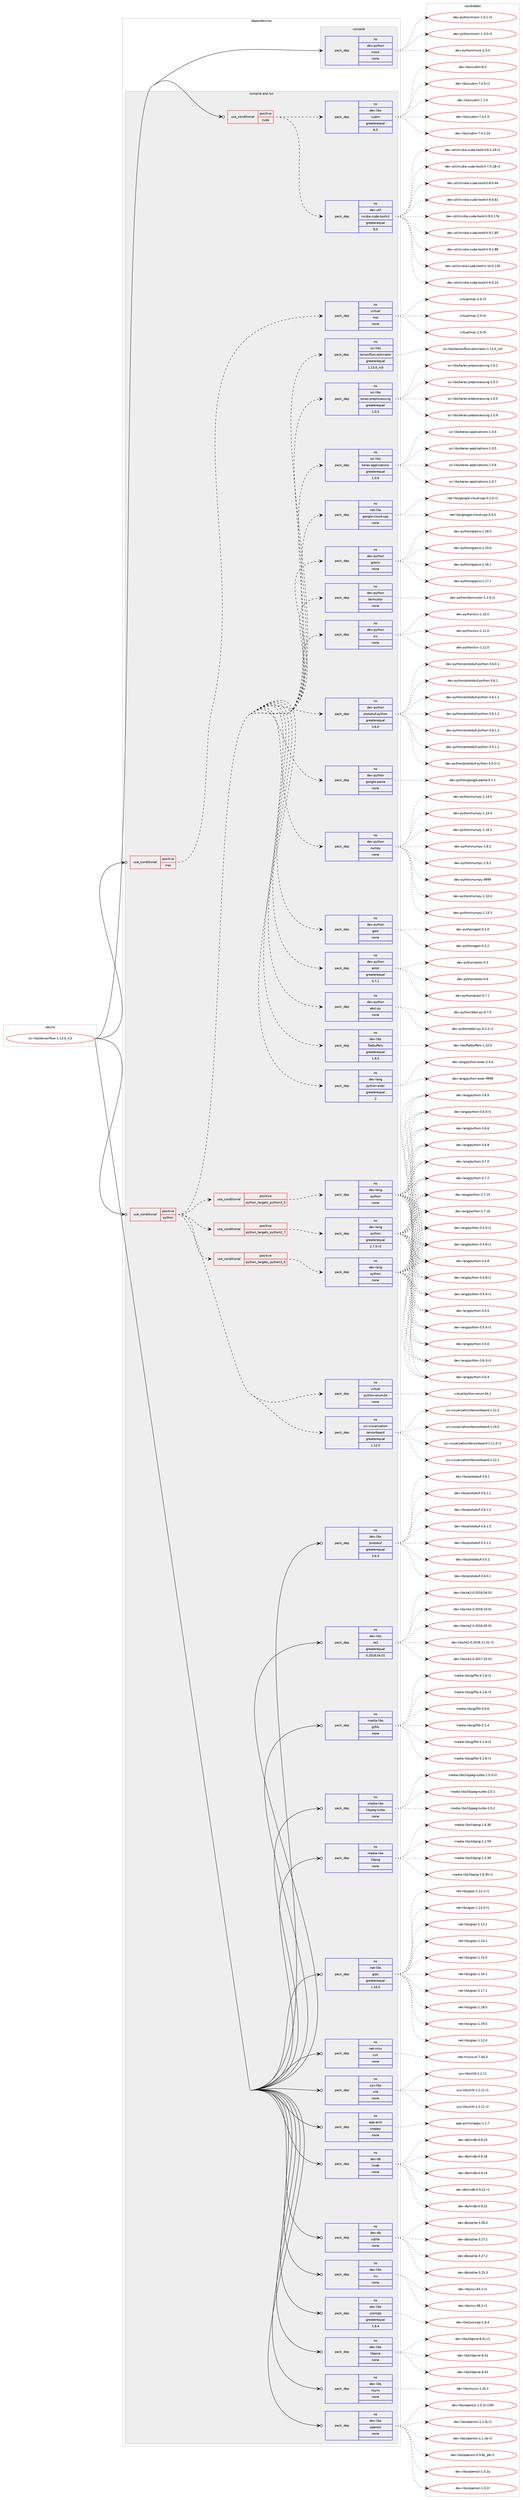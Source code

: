 digraph prolog {

# *************
# Graph options
# *************

newrank=true;
concentrate=true;
compound=true;
graph [rankdir=LR,fontname=Helvetica,fontsize=10,ranksep=1.5];#, ranksep=2.5, nodesep=0.2];
edge  [arrowhead=vee];
node  [fontname=Helvetica,fontsize=10];

# **********
# The ebuild
# **********

subgraph cluster_leftcol {
color=gray;
rank=same;
label=<<i>ebuild</i>>;
id [label="sci-libs/tensorflow-1.13.0_rc2", color=red, width=4, href="../sci-libs/tensorflow-1.13.0_rc2.svg"];
}

# ****************
# The dependencies
# ****************

subgraph cluster_midcol {
color=gray;
label=<<i>dependencies</i>>;
subgraph cluster_compile {
fillcolor="#eeeeee";
style=filled;
label=<<i>compile</i>>;
subgraph pack1214810 {
dependency1696824 [label=<<TABLE BORDER="0" CELLBORDER="1" CELLSPACING="0" CELLPADDING="4" WIDTH="220"><TR><TD ROWSPAN="6" CELLPADDING="30">pack_dep</TD></TR><TR><TD WIDTH="110">no</TD></TR><TR><TD>dev-python</TD></TR><TR><TD>mock</TD></TR><TR><TD>none</TD></TR><TR><TD></TD></TR></TABLE>>, shape=none, color=blue];
}
id:e -> dependency1696824:w [weight=20,style="solid",arrowhead="vee"];
}
subgraph cluster_compileandrun {
fillcolor="#eeeeee";
style=filled;
label=<<i>compile and run</i>>;
subgraph cond454197 {
dependency1696825 [label=<<TABLE BORDER="0" CELLBORDER="1" CELLSPACING="0" CELLPADDING="4"><TR><TD ROWSPAN="3" CELLPADDING="10">use_conditional</TD></TR><TR><TD>positive</TD></TR><TR><TD>cuda</TD></TR></TABLE>>, shape=none, color=red];
subgraph pack1214811 {
dependency1696826 [label=<<TABLE BORDER="0" CELLBORDER="1" CELLSPACING="0" CELLPADDING="4" WIDTH="220"><TR><TD ROWSPAN="6" CELLPADDING="30">pack_dep</TD></TR><TR><TD WIDTH="110">no</TD></TR><TR><TD>dev-util</TD></TR><TR><TD>nvidia-cuda-toolkit</TD></TR><TR><TD>greaterequal</TD></TR><TR><TD>8.0</TD></TR></TABLE>>, shape=none, color=blue];
}
dependency1696825:e -> dependency1696826:w [weight=20,style="dashed",arrowhead="vee"];
subgraph pack1214812 {
dependency1696827 [label=<<TABLE BORDER="0" CELLBORDER="1" CELLSPACING="0" CELLPADDING="4" WIDTH="220"><TR><TD ROWSPAN="6" CELLPADDING="30">pack_dep</TD></TR><TR><TD WIDTH="110">no</TD></TR><TR><TD>dev-libs</TD></TR><TR><TD>cudnn</TD></TR><TR><TD>greaterequal</TD></TR><TR><TD>6.0</TD></TR></TABLE>>, shape=none, color=blue];
}
dependency1696825:e -> dependency1696827:w [weight=20,style="dashed",arrowhead="vee"];
}
id:e -> dependency1696825:w [weight=20,style="solid",arrowhead="odotvee"];
subgraph cond454198 {
dependency1696828 [label=<<TABLE BORDER="0" CELLBORDER="1" CELLSPACING="0" CELLPADDING="4"><TR><TD ROWSPAN="3" CELLPADDING="10">use_conditional</TD></TR><TR><TD>positive</TD></TR><TR><TD>mpi</TD></TR></TABLE>>, shape=none, color=red];
subgraph pack1214813 {
dependency1696829 [label=<<TABLE BORDER="0" CELLBORDER="1" CELLSPACING="0" CELLPADDING="4" WIDTH="220"><TR><TD ROWSPAN="6" CELLPADDING="30">pack_dep</TD></TR><TR><TD WIDTH="110">no</TD></TR><TR><TD>virtual</TD></TR><TR><TD>mpi</TD></TR><TR><TD>none</TD></TR><TR><TD></TD></TR></TABLE>>, shape=none, color=blue];
}
dependency1696828:e -> dependency1696829:w [weight=20,style="dashed",arrowhead="vee"];
}
id:e -> dependency1696828:w [weight=20,style="solid",arrowhead="odotvee"];
subgraph cond454199 {
dependency1696830 [label=<<TABLE BORDER="0" CELLBORDER="1" CELLSPACING="0" CELLPADDING="4"><TR><TD ROWSPAN="3" CELLPADDING="10">use_conditional</TD></TR><TR><TD>positive</TD></TR><TR><TD>python</TD></TR></TABLE>>, shape=none, color=red];
subgraph cond454200 {
dependency1696831 [label=<<TABLE BORDER="0" CELLBORDER="1" CELLSPACING="0" CELLPADDING="4"><TR><TD ROWSPAN="3" CELLPADDING="10">use_conditional</TD></TR><TR><TD>positive</TD></TR><TR><TD>python_targets_python2_7</TD></TR></TABLE>>, shape=none, color=red];
subgraph pack1214814 {
dependency1696832 [label=<<TABLE BORDER="0" CELLBORDER="1" CELLSPACING="0" CELLPADDING="4" WIDTH="220"><TR><TD ROWSPAN="6" CELLPADDING="30">pack_dep</TD></TR><TR><TD WIDTH="110">no</TD></TR><TR><TD>dev-lang</TD></TR><TR><TD>python</TD></TR><TR><TD>greaterequal</TD></TR><TR><TD>2.7.5-r2</TD></TR></TABLE>>, shape=none, color=blue];
}
dependency1696831:e -> dependency1696832:w [weight=20,style="dashed",arrowhead="vee"];
}
dependency1696830:e -> dependency1696831:w [weight=20,style="dashed",arrowhead="vee"];
subgraph cond454201 {
dependency1696833 [label=<<TABLE BORDER="0" CELLBORDER="1" CELLSPACING="0" CELLPADDING="4"><TR><TD ROWSPAN="3" CELLPADDING="10">use_conditional</TD></TR><TR><TD>positive</TD></TR><TR><TD>python_targets_python3_5</TD></TR></TABLE>>, shape=none, color=red];
subgraph pack1214815 {
dependency1696834 [label=<<TABLE BORDER="0" CELLBORDER="1" CELLSPACING="0" CELLPADDING="4" WIDTH="220"><TR><TD ROWSPAN="6" CELLPADDING="30">pack_dep</TD></TR><TR><TD WIDTH="110">no</TD></TR><TR><TD>dev-lang</TD></TR><TR><TD>python</TD></TR><TR><TD>none</TD></TR><TR><TD></TD></TR></TABLE>>, shape=none, color=blue];
}
dependency1696833:e -> dependency1696834:w [weight=20,style="dashed",arrowhead="vee"];
}
dependency1696830:e -> dependency1696833:w [weight=20,style="dashed",arrowhead="vee"];
subgraph cond454202 {
dependency1696835 [label=<<TABLE BORDER="0" CELLBORDER="1" CELLSPACING="0" CELLPADDING="4"><TR><TD ROWSPAN="3" CELLPADDING="10">use_conditional</TD></TR><TR><TD>positive</TD></TR><TR><TD>python_targets_python3_6</TD></TR></TABLE>>, shape=none, color=red];
subgraph pack1214816 {
dependency1696836 [label=<<TABLE BORDER="0" CELLBORDER="1" CELLSPACING="0" CELLPADDING="4" WIDTH="220"><TR><TD ROWSPAN="6" CELLPADDING="30">pack_dep</TD></TR><TR><TD WIDTH="110">no</TD></TR><TR><TD>dev-lang</TD></TR><TR><TD>python</TD></TR><TR><TD>none</TD></TR><TR><TD></TD></TR></TABLE>>, shape=none, color=blue];
}
dependency1696835:e -> dependency1696836:w [weight=20,style="dashed",arrowhead="vee"];
}
dependency1696830:e -> dependency1696835:w [weight=20,style="dashed",arrowhead="vee"];
subgraph pack1214817 {
dependency1696837 [label=<<TABLE BORDER="0" CELLBORDER="1" CELLSPACING="0" CELLPADDING="4" WIDTH="220"><TR><TD ROWSPAN="6" CELLPADDING="30">pack_dep</TD></TR><TR><TD WIDTH="110">no</TD></TR><TR><TD>dev-lang</TD></TR><TR><TD>python-exec</TD></TR><TR><TD>greaterequal</TD></TR><TR><TD>2</TD></TR></TABLE>>, shape=none, color=blue];
}
dependency1696830:e -> dependency1696837:w [weight=20,style="dashed",arrowhead="vee"];
subgraph pack1214818 {
dependency1696838 [label=<<TABLE BORDER="0" CELLBORDER="1" CELLSPACING="0" CELLPADDING="4" WIDTH="220"><TR><TD ROWSPAN="6" CELLPADDING="30">pack_dep</TD></TR><TR><TD WIDTH="110">no</TD></TR><TR><TD>dev-libs</TD></TR><TR><TD>flatbuffers</TD></TR><TR><TD>greaterequal</TD></TR><TR><TD>1.8.0</TD></TR></TABLE>>, shape=none, color=blue];
}
dependency1696830:e -> dependency1696838:w [weight=20,style="dashed",arrowhead="vee"];
subgraph pack1214819 {
dependency1696839 [label=<<TABLE BORDER="0" CELLBORDER="1" CELLSPACING="0" CELLPADDING="4" WIDTH="220"><TR><TD ROWSPAN="6" CELLPADDING="30">pack_dep</TD></TR><TR><TD WIDTH="110">no</TD></TR><TR><TD>dev-python</TD></TR><TR><TD>absl-py</TD></TR><TR><TD>none</TD></TR><TR><TD></TD></TR></TABLE>>, shape=none, color=blue];
}
dependency1696830:e -> dependency1696839:w [weight=20,style="dashed",arrowhead="vee"];
subgraph pack1214820 {
dependency1696840 [label=<<TABLE BORDER="0" CELLBORDER="1" CELLSPACING="0" CELLPADDING="4" WIDTH="220"><TR><TD ROWSPAN="6" CELLPADDING="30">pack_dep</TD></TR><TR><TD WIDTH="110">no</TD></TR><TR><TD>dev-python</TD></TR><TR><TD>astor</TD></TR><TR><TD>greaterequal</TD></TR><TR><TD>0.7.1</TD></TR></TABLE>>, shape=none, color=blue];
}
dependency1696830:e -> dependency1696840:w [weight=20,style="dashed",arrowhead="vee"];
subgraph pack1214821 {
dependency1696841 [label=<<TABLE BORDER="0" CELLBORDER="1" CELLSPACING="0" CELLPADDING="4" WIDTH="220"><TR><TD ROWSPAN="6" CELLPADDING="30">pack_dep</TD></TR><TR><TD WIDTH="110">no</TD></TR><TR><TD>dev-python</TD></TR><TR><TD>gast</TD></TR><TR><TD>none</TD></TR><TR><TD></TD></TR></TABLE>>, shape=none, color=blue];
}
dependency1696830:e -> dependency1696841:w [weight=20,style="dashed",arrowhead="vee"];
subgraph pack1214822 {
dependency1696842 [label=<<TABLE BORDER="0" CELLBORDER="1" CELLSPACING="0" CELLPADDING="4" WIDTH="220"><TR><TD ROWSPAN="6" CELLPADDING="30">pack_dep</TD></TR><TR><TD WIDTH="110">no</TD></TR><TR><TD>dev-python</TD></TR><TR><TD>numpy</TD></TR><TR><TD>none</TD></TR><TR><TD></TD></TR></TABLE>>, shape=none, color=blue];
}
dependency1696830:e -> dependency1696842:w [weight=20,style="dashed",arrowhead="vee"];
subgraph pack1214823 {
dependency1696843 [label=<<TABLE BORDER="0" CELLBORDER="1" CELLSPACING="0" CELLPADDING="4" WIDTH="220"><TR><TD ROWSPAN="6" CELLPADDING="30">pack_dep</TD></TR><TR><TD WIDTH="110">no</TD></TR><TR><TD>dev-python</TD></TR><TR><TD>google-pasta</TD></TR><TR><TD>none</TD></TR><TR><TD></TD></TR></TABLE>>, shape=none, color=blue];
}
dependency1696830:e -> dependency1696843:w [weight=20,style="dashed",arrowhead="vee"];
subgraph pack1214824 {
dependency1696844 [label=<<TABLE BORDER="0" CELLBORDER="1" CELLSPACING="0" CELLPADDING="4" WIDTH="220"><TR><TD ROWSPAN="6" CELLPADDING="30">pack_dep</TD></TR><TR><TD WIDTH="110">no</TD></TR><TR><TD>dev-python</TD></TR><TR><TD>protobuf-python</TD></TR><TR><TD>greaterequal</TD></TR><TR><TD>3.6.0</TD></TR></TABLE>>, shape=none, color=blue];
}
dependency1696830:e -> dependency1696844:w [weight=20,style="dashed",arrowhead="vee"];
subgraph pack1214825 {
dependency1696845 [label=<<TABLE BORDER="0" CELLBORDER="1" CELLSPACING="0" CELLPADDING="4" WIDTH="220"><TR><TD ROWSPAN="6" CELLPADDING="30">pack_dep</TD></TR><TR><TD WIDTH="110">no</TD></TR><TR><TD>dev-python</TD></TR><TR><TD>six</TD></TR><TR><TD>none</TD></TR><TR><TD></TD></TR></TABLE>>, shape=none, color=blue];
}
dependency1696830:e -> dependency1696845:w [weight=20,style="dashed",arrowhead="vee"];
subgraph pack1214826 {
dependency1696846 [label=<<TABLE BORDER="0" CELLBORDER="1" CELLSPACING="0" CELLPADDING="4" WIDTH="220"><TR><TD ROWSPAN="6" CELLPADDING="30">pack_dep</TD></TR><TR><TD WIDTH="110">no</TD></TR><TR><TD>dev-python</TD></TR><TR><TD>termcolor</TD></TR><TR><TD>none</TD></TR><TR><TD></TD></TR></TABLE>>, shape=none, color=blue];
}
dependency1696830:e -> dependency1696846:w [weight=20,style="dashed",arrowhead="vee"];
subgraph pack1214827 {
dependency1696847 [label=<<TABLE BORDER="0" CELLBORDER="1" CELLSPACING="0" CELLPADDING="4" WIDTH="220"><TR><TD ROWSPAN="6" CELLPADDING="30">pack_dep</TD></TR><TR><TD WIDTH="110">no</TD></TR><TR><TD>dev-python</TD></TR><TR><TD>grpcio</TD></TR><TR><TD>none</TD></TR><TR><TD></TD></TR></TABLE>>, shape=none, color=blue];
}
dependency1696830:e -> dependency1696847:w [weight=20,style="dashed",arrowhead="vee"];
subgraph pack1214828 {
dependency1696848 [label=<<TABLE BORDER="0" CELLBORDER="1" CELLSPACING="0" CELLPADDING="4" WIDTH="220"><TR><TD ROWSPAN="6" CELLPADDING="30">pack_dep</TD></TR><TR><TD WIDTH="110">no</TD></TR><TR><TD>net-libs</TD></TR><TR><TD>google-cloud-cpp</TD></TR><TR><TD>none</TD></TR><TR><TD></TD></TR></TABLE>>, shape=none, color=blue];
}
dependency1696830:e -> dependency1696848:w [weight=20,style="dashed",arrowhead="vee"];
subgraph pack1214829 {
dependency1696849 [label=<<TABLE BORDER="0" CELLBORDER="1" CELLSPACING="0" CELLPADDING="4" WIDTH="220"><TR><TD ROWSPAN="6" CELLPADDING="30">pack_dep</TD></TR><TR><TD WIDTH="110">no</TD></TR><TR><TD>sci-libs</TD></TR><TR><TD>keras-applications</TD></TR><TR><TD>greaterequal</TD></TR><TR><TD>1.0.6</TD></TR></TABLE>>, shape=none, color=blue];
}
dependency1696830:e -> dependency1696849:w [weight=20,style="dashed",arrowhead="vee"];
subgraph pack1214830 {
dependency1696850 [label=<<TABLE BORDER="0" CELLBORDER="1" CELLSPACING="0" CELLPADDING="4" WIDTH="220"><TR><TD ROWSPAN="6" CELLPADDING="30">pack_dep</TD></TR><TR><TD WIDTH="110">no</TD></TR><TR><TD>sci-libs</TD></TR><TR><TD>keras-preprocessing</TD></TR><TR><TD>greaterequal</TD></TR><TR><TD>1.0.5</TD></TR></TABLE>>, shape=none, color=blue];
}
dependency1696830:e -> dependency1696850:w [weight=20,style="dashed",arrowhead="vee"];
subgraph pack1214831 {
dependency1696851 [label=<<TABLE BORDER="0" CELLBORDER="1" CELLSPACING="0" CELLPADDING="4" WIDTH="220"><TR><TD ROWSPAN="6" CELLPADDING="30">pack_dep</TD></TR><TR><TD WIDTH="110">no</TD></TR><TR><TD>sci-libs</TD></TR><TR><TD>tensorflow-estimator</TD></TR><TR><TD>greaterequal</TD></TR><TR><TD>1.13.0_rc0</TD></TR></TABLE>>, shape=none, color=blue];
}
dependency1696830:e -> dependency1696851:w [weight=20,style="dashed",arrowhead="vee"];
subgraph pack1214832 {
dependency1696852 [label=<<TABLE BORDER="0" CELLBORDER="1" CELLSPACING="0" CELLPADDING="4" WIDTH="220"><TR><TD ROWSPAN="6" CELLPADDING="30">pack_dep</TD></TR><TR><TD WIDTH="110">no</TD></TR><TR><TD>sci-visualization</TD></TR><TR><TD>tensorboard</TD></TR><TR><TD>greaterequal</TD></TR><TR><TD>1.12.0</TD></TR></TABLE>>, shape=none, color=blue];
}
dependency1696830:e -> dependency1696852:w [weight=20,style="dashed",arrowhead="vee"];
subgraph pack1214833 {
dependency1696853 [label=<<TABLE BORDER="0" CELLBORDER="1" CELLSPACING="0" CELLPADDING="4" WIDTH="220"><TR><TD ROWSPAN="6" CELLPADDING="30">pack_dep</TD></TR><TR><TD WIDTH="110">no</TD></TR><TR><TD>virtual</TD></TR><TR><TD>python-enum34</TD></TR><TR><TD>none</TD></TR><TR><TD></TD></TR></TABLE>>, shape=none, color=blue];
}
dependency1696830:e -> dependency1696853:w [weight=20,style="dashed",arrowhead="vee"];
}
id:e -> dependency1696830:w [weight=20,style="solid",arrowhead="odotvee"];
subgraph pack1214834 {
dependency1696854 [label=<<TABLE BORDER="0" CELLBORDER="1" CELLSPACING="0" CELLPADDING="4" WIDTH="220"><TR><TD ROWSPAN="6" CELLPADDING="30">pack_dep</TD></TR><TR><TD WIDTH="110">no</TD></TR><TR><TD>app-arch</TD></TR><TR><TD>snappy</TD></TR><TR><TD>none</TD></TR><TR><TD></TD></TR></TABLE>>, shape=none, color=blue];
}
id:e -> dependency1696854:w [weight=20,style="solid",arrowhead="odotvee"];
subgraph pack1214835 {
dependency1696855 [label=<<TABLE BORDER="0" CELLBORDER="1" CELLSPACING="0" CELLPADDING="4" WIDTH="220"><TR><TD ROWSPAN="6" CELLPADDING="30">pack_dep</TD></TR><TR><TD WIDTH="110">no</TD></TR><TR><TD>dev-db</TD></TR><TR><TD>lmdb</TD></TR><TR><TD>none</TD></TR><TR><TD></TD></TR></TABLE>>, shape=none, color=blue];
}
id:e -> dependency1696855:w [weight=20,style="solid",arrowhead="odotvee"];
subgraph pack1214836 {
dependency1696856 [label=<<TABLE BORDER="0" CELLBORDER="1" CELLSPACING="0" CELLPADDING="4" WIDTH="220"><TR><TD ROWSPAN="6" CELLPADDING="30">pack_dep</TD></TR><TR><TD WIDTH="110">no</TD></TR><TR><TD>dev-db</TD></TR><TR><TD>sqlite</TD></TR><TR><TD>none</TD></TR><TR><TD></TD></TR></TABLE>>, shape=none, color=blue];
}
id:e -> dependency1696856:w [weight=20,style="solid",arrowhead="odotvee"];
subgraph pack1214837 {
dependency1696857 [label=<<TABLE BORDER="0" CELLBORDER="1" CELLSPACING="0" CELLPADDING="4" WIDTH="220"><TR><TD ROWSPAN="6" CELLPADDING="30">pack_dep</TD></TR><TR><TD WIDTH="110">no</TD></TR><TR><TD>dev-libs</TD></TR><TR><TD>icu</TD></TR><TR><TD>none</TD></TR><TR><TD></TD></TR></TABLE>>, shape=none, color=blue];
}
id:e -> dependency1696857:w [weight=20,style="solid",arrowhead="odotvee"];
subgraph pack1214838 {
dependency1696858 [label=<<TABLE BORDER="0" CELLBORDER="1" CELLSPACING="0" CELLPADDING="4" WIDTH="220"><TR><TD ROWSPAN="6" CELLPADDING="30">pack_dep</TD></TR><TR><TD WIDTH="110">no</TD></TR><TR><TD>dev-libs</TD></TR><TR><TD>jsoncpp</TD></TR><TR><TD>greaterequal</TD></TR><TR><TD>1.8.4</TD></TR></TABLE>>, shape=none, color=blue];
}
id:e -> dependency1696858:w [weight=20,style="solid",arrowhead="odotvee"];
subgraph pack1214839 {
dependency1696859 [label=<<TABLE BORDER="0" CELLBORDER="1" CELLSPACING="0" CELLPADDING="4" WIDTH="220"><TR><TD ROWSPAN="6" CELLPADDING="30">pack_dep</TD></TR><TR><TD WIDTH="110">no</TD></TR><TR><TD>dev-libs</TD></TR><TR><TD>libpcre</TD></TR><TR><TD>none</TD></TR><TR><TD></TD></TR></TABLE>>, shape=none, color=blue];
}
id:e -> dependency1696859:w [weight=20,style="solid",arrowhead="odotvee"];
subgraph pack1214840 {
dependency1696860 [label=<<TABLE BORDER="0" CELLBORDER="1" CELLSPACING="0" CELLPADDING="4" WIDTH="220"><TR><TD ROWSPAN="6" CELLPADDING="30">pack_dep</TD></TR><TR><TD WIDTH="110">no</TD></TR><TR><TD>dev-libs</TD></TR><TR><TD>nsync</TD></TR><TR><TD>none</TD></TR><TR><TD></TD></TR></TABLE>>, shape=none, color=blue];
}
id:e -> dependency1696860:w [weight=20,style="solid",arrowhead="odotvee"];
subgraph pack1214841 {
dependency1696861 [label=<<TABLE BORDER="0" CELLBORDER="1" CELLSPACING="0" CELLPADDING="4" WIDTH="220"><TR><TD ROWSPAN="6" CELLPADDING="30">pack_dep</TD></TR><TR><TD WIDTH="110">no</TD></TR><TR><TD>dev-libs</TD></TR><TR><TD>openssl</TD></TR><TR><TD>none</TD></TR><TR><TD></TD></TR></TABLE>>, shape=none, color=blue];
}
id:e -> dependency1696861:w [weight=20,style="solid",arrowhead="odotvee"];
subgraph pack1214842 {
dependency1696862 [label=<<TABLE BORDER="0" CELLBORDER="1" CELLSPACING="0" CELLPADDING="4" WIDTH="220"><TR><TD ROWSPAN="6" CELLPADDING="30">pack_dep</TD></TR><TR><TD WIDTH="110">no</TD></TR><TR><TD>dev-libs</TD></TR><TR><TD>protobuf</TD></TR><TR><TD>greaterequal</TD></TR><TR><TD>3.6.0</TD></TR></TABLE>>, shape=none, color=blue];
}
id:e -> dependency1696862:w [weight=20,style="solid",arrowhead="odotvee"];
subgraph pack1214843 {
dependency1696863 [label=<<TABLE BORDER="0" CELLBORDER="1" CELLSPACING="0" CELLPADDING="4" WIDTH="220"><TR><TD ROWSPAN="6" CELLPADDING="30">pack_dep</TD></TR><TR><TD WIDTH="110">no</TD></TR><TR><TD>dev-libs</TD></TR><TR><TD>re2</TD></TR><TR><TD>greaterequal</TD></TR><TR><TD>0.2018.04.01</TD></TR></TABLE>>, shape=none, color=blue];
}
id:e -> dependency1696863:w [weight=20,style="solid",arrowhead="odotvee"];
subgraph pack1214844 {
dependency1696864 [label=<<TABLE BORDER="0" CELLBORDER="1" CELLSPACING="0" CELLPADDING="4" WIDTH="220"><TR><TD ROWSPAN="6" CELLPADDING="30">pack_dep</TD></TR><TR><TD WIDTH="110">no</TD></TR><TR><TD>media-libs</TD></TR><TR><TD>giflib</TD></TR><TR><TD>none</TD></TR><TR><TD></TD></TR></TABLE>>, shape=none, color=blue];
}
id:e -> dependency1696864:w [weight=20,style="solid",arrowhead="odotvee"];
subgraph pack1214845 {
dependency1696865 [label=<<TABLE BORDER="0" CELLBORDER="1" CELLSPACING="0" CELLPADDING="4" WIDTH="220"><TR><TD ROWSPAN="6" CELLPADDING="30">pack_dep</TD></TR><TR><TD WIDTH="110">no</TD></TR><TR><TD>media-libs</TD></TR><TR><TD>libjpeg-turbo</TD></TR><TR><TD>none</TD></TR><TR><TD></TD></TR></TABLE>>, shape=none, color=blue];
}
id:e -> dependency1696865:w [weight=20,style="solid",arrowhead="odotvee"];
subgraph pack1214846 {
dependency1696866 [label=<<TABLE BORDER="0" CELLBORDER="1" CELLSPACING="0" CELLPADDING="4" WIDTH="220"><TR><TD ROWSPAN="6" CELLPADDING="30">pack_dep</TD></TR><TR><TD WIDTH="110">no</TD></TR><TR><TD>media-libs</TD></TR><TR><TD>libpng</TD></TR><TR><TD>none</TD></TR><TR><TD></TD></TR></TABLE>>, shape=none, color=blue];
}
id:e -> dependency1696866:w [weight=20,style="solid",arrowhead="odotvee"];
subgraph pack1214847 {
dependency1696867 [label=<<TABLE BORDER="0" CELLBORDER="1" CELLSPACING="0" CELLPADDING="4" WIDTH="220"><TR><TD ROWSPAN="6" CELLPADDING="30">pack_dep</TD></TR><TR><TD WIDTH="110">no</TD></TR><TR><TD>net-libs</TD></TR><TR><TD>grpc</TD></TR><TR><TD>greaterequal</TD></TR><TR><TD>1.16.0</TD></TR></TABLE>>, shape=none, color=blue];
}
id:e -> dependency1696867:w [weight=20,style="solid",arrowhead="odotvee"];
subgraph pack1214848 {
dependency1696868 [label=<<TABLE BORDER="0" CELLBORDER="1" CELLSPACING="0" CELLPADDING="4" WIDTH="220"><TR><TD ROWSPAN="6" CELLPADDING="30">pack_dep</TD></TR><TR><TD WIDTH="110">no</TD></TR><TR><TD>net-misc</TD></TR><TR><TD>curl</TD></TR><TR><TD>none</TD></TR><TR><TD></TD></TR></TABLE>>, shape=none, color=blue];
}
id:e -> dependency1696868:w [weight=20,style="solid",arrowhead="odotvee"];
subgraph pack1214849 {
dependency1696869 [label=<<TABLE BORDER="0" CELLBORDER="1" CELLSPACING="0" CELLPADDING="4" WIDTH="220"><TR><TD ROWSPAN="6" CELLPADDING="30">pack_dep</TD></TR><TR><TD WIDTH="110">no</TD></TR><TR><TD>sys-libs</TD></TR><TR><TD>zlib</TD></TR><TR><TD>none</TD></TR><TR><TD></TD></TR></TABLE>>, shape=none, color=blue];
}
id:e -> dependency1696869:w [weight=20,style="solid",arrowhead="odotvee"];
}
subgraph cluster_run {
fillcolor="#eeeeee";
style=filled;
label=<<i>run</i>>;
}
}

# **************
# The candidates
# **************

subgraph cluster_choices {
rank=same;
color=gray;
label=<<i>candidates</i>>;

subgraph choice1214810 {
color=black;
nodesep=1;
choice1001011184511212111610411111047109111991074549464846494511450 [label="dev-python/mock-1.0.1-r2", color=red, width=4,href="../dev-python/mock-1.0.1-r2.svg"];
choice1001011184511212111610411111047109111991074549465146484511450 [label="dev-python/mock-1.3.0-r2", color=red, width=4,href="../dev-python/mock-1.3.0-r2.svg"];
choice100101118451121211161041111104710911199107455046484648 [label="dev-python/mock-2.0.0", color=red, width=4,href="../dev-python/mock-2.0.0.svg"];
dependency1696824:e -> choice1001011184511212111610411111047109111991074549464846494511450:w [style=dotted,weight="100"];
dependency1696824:e -> choice1001011184511212111610411111047109111991074549465146484511450:w [style=dotted,weight="100"];
dependency1696824:e -> choice100101118451121211161041111104710911199107455046484648:w [style=dotted,weight="100"];
}
subgraph choice1214811 {
color=black;
nodesep=1;
choice10010111845117116105108471101181051001059745991171009745116111111108107105116454948464846495148 [label="dev-util/nvidia-cuda-toolkit-10.0.130", color=red, width=4,href="../dev-util/nvidia-cuda-toolkit-10.0.130.svg"];
choice1001011184511711610510847110118105100105974599117100974511611111110810710511645544653464952 [label="dev-util/nvidia-cuda-toolkit-6.5.14", color=red, width=4,href="../dev-util/nvidia-cuda-toolkit-6.5.14.svg"];
choice10010111845117116105108471101181051001059745991171009745116111111108107105116455446534649574511449 [label="dev-util/nvidia-cuda-toolkit-6.5.19-r1", color=red, width=4,href="../dev-util/nvidia-cuda-toolkit-6.5.19-r1.svg"];
choice10010111845117116105108471101181051001059745991171009745116111111108107105116455546534649564511450 [label="dev-util/nvidia-cuda-toolkit-7.5.18-r2", color=red, width=4,href="../dev-util/nvidia-cuda-toolkit-7.5.18-r2.svg"];
choice1001011184511711610510847110118105100105974599117100974511611111110810710511645564648465252 [label="dev-util/nvidia-cuda-toolkit-8.0.44", color=red, width=4,href="../dev-util/nvidia-cuda-toolkit-8.0.44.svg"];
choice1001011184511711610510847110118105100105974599117100974511611111110810710511645564648465449 [label="dev-util/nvidia-cuda-toolkit-8.0.61", color=red, width=4,href="../dev-util/nvidia-cuda-toolkit-8.0.61.svg"];
choice100101118451171161051084711011810510010597459911710097451161111111081071051164557464846495554 [label="dev-util/nvidia-cuda-toolkit-9.0.176", color=red, width=4,href="../dev-util/nvidia-cuda-toolkit-9.0.176.svg"];
choice1001011184511711610510847110118105100105974599117100974511611111110810710511645574649465653 [label="dev-util/nvidia-cuda-toolkit-9.1.85", color=red, width=4,href="../dev-util/nvidia-cuda-toolkit-9.1.85.svg"];
choice1001011184511711610510847110118105100105974599117100974511611111110810710511645574650465656 [label="dev-util/nvidia-cuda-toolkit-9.2.88", color=red, width=4,href="../dev-util/nvidia-cuda-toolkit-9.2.88.svg"];
dependency1696826:e -> choice10010111845117116105108471101181051001059745991171009745116111111108107105116454948464846495148:w [style=dotted,weight="100"];
dependency1696826:e -> choice1001011184511711610510847110118105100105974599117100974511611111110810710511645544653464952:w [style=dotted,weight="100"];
dependency1696826:e -> choice10010111845117116105108471101181051001059745991171009745116111111108107105116455446534649574511449:w [style=dotted,weight="100"];
dependency1696826:e -> choice10010111845117116105108471101181051001059745991171009745116111111108107105116455546534649564511450:w [style=dotted,weight="100"];
dependency1696826:e -> choice1001011184511711610510847110118105100105974599117100974511611111110810710511645564648465252:w [style=dotted,weight="100"];
dependency1696826:e -> choice1001011184511711610510847110118105100105974599117100974511611111110810710511645564648465449:w [style=dotted,weight="100"];
dependency1696826:e -> choice100101118451171161051084711011810510010597459911710097451161111111081071051164557464846495554:w [style=dotted,weight="100"];
dependency1696826:e -> choice1001011184511711610510847110118105100105974599117100974511611111110810710511645574649465653:w [style=dotted,weight="100"];
dependency1696826:e -> choice1001011184511711610510847110118105100105974599117100974511611111110810710511645574650465656:w [style=dotted,weight="100"];
}
subgraph choice1214812 {
color=black;
nodesep=1;
choice1001011184510810598115479911710011011045544648 [label="dev-libs/cudnn-6.0", color=red, width=4,href="../dev-libs/cudnn-6.0.svg"];
choice100101118451081059811547991171001101104555464846534511449 [label="dev-libs/cudnn-7.0.5-r1", color=red, width=4,href="../dev-libs/cudnn-7.0.5-r1.svg"];
choice10010111845108105981154799117100110110455546494652 [label="dev-libs/cudnn-7.1.4", color=red, width=4,href="../dev-libs/cudnn-7.1.4.svg"];
choice100101118451081059811547991171001101104555465246494653 [label="dev-libs/cudnn-7.4.1.5", color=red, width=4,href="../dev-libs/cudnn-7.4.1.5.svg"];
choice10010111845108105981154799117100110110455546524650465052 [label="dev-libs/cudnn-7.4.2.24", color=red, width=4,href="../dev-libs/cudnn-7.4.2.24.svg"];
dependency1696827:e -> choice1001011184510810598115479911710011011045544648:w [style=dotted,weight="100"];
dependency1696827:e -> choice100101118451081059811547991171001101104555464846534511449:w [style=dotted,weight="100"];
dependency1696827:e -> choice10010111845108105981154799117100110110455546494652:w [style=dotted,weight="100"];
dependency1696827:e -> choice100101118451081059811547991171001101104555465246494653:w [style=dotted,weight="100"];
dependency1696827:e -> choice10010111845108105981154799117100110110455546524650465052:w [style=dotted,weight="100"];
}
subgraph choice1214813 {
color=black;
nodesep=1;
choice1181051141161179710847109112105455046484511451 [label="virtual/mpi-2.0-r3", color=red, width=4,href="../virtual/mpi-2.0-r3.svg"];
choice1181051141161179710847109112105455046484511452 [label="virtual/mpi-2.0-r4", color=red, width=4,href="../virtual/mpi-2.0-r4.svg"];
choice1181051141161179710847109112105455046484511453 [label="virtual/mpi-2.0-r5", color=red, width=4,href="../virtual/mpi-2.0-r5.svg"];
dependency1696829:e -> choice1181051141161179710847109112105455046484511451:w [style=dotted,weight="100"];
dependency1696829:e -> choice1181051141161179710847109112105455046484511452:w [style=dotted,weight="100"];
dependency1696829:e -> choice1181051141161179710847109112105455046484511453:w [style=dotted,weight="100"];
}
subgraph choice1214814 {
color=black;
nodesep=1;
choice10010111845108971101034711212111610411111045504655464953 [label="dev-lang/python-2.7.15", color=red, width=4,href="../dev-lang/python-2.7.15.svg"];
choice10010111845108971101034711212111610411111045504655464954 [label="dev-lang/python-2.7.16", color=red, width=4,href="../dev-lang/python-2.7.16.svg"];
choice1001011184510897110103471121211161041111104551465246534511449 [label="dev-lang/python-3.4.5-r1", color=red, width=4,href="../dev-lang/python-3.4.5-r1.svg"];
choice1001011184510897110103471121211161041111104551465246544511449 [label="dev-lang/python-3.4.6-r1", color=red, width=4,href="../dev-lang/python-3.4.6-r1.svg"];
choice100101118451089711010347112121116104111110455146524656 [label="dev-lang/python-3.4.8", color=red, width=4,href="../dev-lang/python-3.4.8.svg"];
choice1001011184510897110103471121211161041111104551465246564511449 [label="dev-lang/python-3.4.8-r1", color=red, width=4,href="../dev-lang/python-3.4.8-r1.svg"];
choice1001011184510897110103471121211161041111104551465346524511449 [label="dev-lang/python-3.5.4-r1", color=red, width=4,href="../dev-lang/python-3.5.4-r1.svg"];
choice100101118451089711010347112121116104111110455146534653 [label="dev-lang/python-3.5.5", color=red, width=4,href="../dev-lang/python-3.5.5.svg"];
choice1001011184510897110103471121211161041111104551465346534511449 [label="dev-lang/python-3.5.5-r1", color=red, width=4,href="../dev-lang/python-3.5.5-r1.svg"];
choice100101118451089711010347112121116104111110455146534654 [label="dev-lang/python-3.5.6", color=red, width=4,href="../dev-lang/python-3.5.6.svg"];
choice1001011184510897110103471121211161041111104551465446514511449 [label="dev-lang/python-3.6.3-r1", color=red, width=4,href="../dev-lang/python-3.6.3-r1.svg"];
choice100101118451089711010347112121116104111110455146544652 [label="dev-lang/python-3.6.4", color=red, width=4,href="../dev-lang/python-3.6.4.svg"];
choice100101118451089711010347112121116104111110455146544653 [label="dev-lang/python-3.6.5", color=red, width=4,href="../dev-lang/python-3.6.5.svg"];
choice1001011184510897110103471121211161041111104551465446534511449 [label="dev-lang/python-3.6.5-r1", color=red, width=4,href="../dev-lang/python-3.6.5-r1.svg"];
choice100101118451089711010347112121116104111110455146544654 [label="dev-lang/python-3.6.6", color=red, width=4,href="../dev-lang/python-3.6.6.svg"];
choice100101118451089711010347112121116104111110455146544656 [label="dev-lang/python-3.6.8", color=red, width=4,href="../dev-lang/python-3.6.8.svg"];
choice100101118451089711010347112121116104111110455146554648 [label="dev-lang/python-3.7.0", color=red, width=4,href="../dev-lang/python-3.7.0.svg"];
choice100101118451089711010347112121116104111110455146554650 [label="dev-lang/python-3.7.2", color=red, width=4,href="../dev-lang/python-3.7.2.svg"];
dependency1696832:e -> choice10010111845108971101034711212111610411111045504655464953:w [style=dotted,weight="100"];
dependency1696832:e -> choice10010111845108971101034711212111610411111045504655464954:w [style=dotted,weight="100"];
dependency1696832:e -> choice1001011184510897110103471121211161041111104551465246534511449:w [style=dotted,weight="100"];
dependency1696832:e -> choice1001011184510897110103471121211161041111104551465246544511449:w [style=dotted,weight="100"];
dependency1696832:e -> choice100101118451089711010347112121116104111110455146524656:w [style=dotted,weight="100"];
dependency1696832:e -> choice1001011184510897110103471121211161041111104551465246564511449:w [style=dotted,weight="100"];
dependency1696832:e -> choice1001011184510897110103471121211161041111104551465346524511449:w [style=dotted,weight="100"];
dependency1696832:e -> choice100101118451089711010347112121116104111110455146534653:w [style=dotted,weight="100"];
dependency1696832:e -> choice1001011184510897110103471121211161041111104551465346534511449:w [style=dotted,weight="100"];
dependency1696832:e -> choice100101118451089711010347112121116104111110455146534654:w [style=dotted,weight="100"];
dependency1696832:e -> choice1001011184510897110103471121211161041111104551465446514511449:w [style=dotted,weight="100"];
dependency1696832:e -> choice100101118451089711010347112121116104111110455146544652:w [style=dotted,weight="100"];
dependency1696832:e -> choice100101118451089711010347112121116104111110455146544653:w [style=dotted,weight="100"];
dependency1696832:e -> choice1001011184510897110103471121211161041111104551465446534511449:w [style=dotted,weight="100"];
dependency1696832:e -> choice100101118451089711010347112121116104111110455146544654:w [style=dotted,weight="100"];
dependency1696832:e -> choice100101118451089711010347112121116104111110455146544656:w [style=dotted,weight="100"];
dependency1696832:e -> choice100101118451089711010347112121116104111110455146554648:w [style=dotted,weight="100"];
dependency1696832:e -> choice100101118451089711010347112121116104111110455146554650:w [style=dotted,weight="100"];
}
subgraph choice1214815 {
color=black;
nodesep=1;
choice10010111845108971101034711212111610411111045504655464953 [label="dev-lang/python-2.7.15", color=red, width=4,href="../dev-lang/python-2.7.15.svg"];
choice10010111845108971101034711212111610411111045504655464954 [label="dev-lang/python-2.7.16", color=red, width=4,href="../dev-lang/python-2.7.16.svg"];
choice1001011184510897110103471121211161041111104551465246534511449 [label="dev-lang/python-3.4.5-r1", color=red, width=4,href="../dev-lang/python-3.4.5-r1.svg"];
choice1001011184510897110103471121211161041111104551465246544511449 [label="dev-lang/python-3.4.6-r1", color=red, width=4,href="../dev-lang/python-3.4.6-r1.svg"];
choice100101118451089711010347112121116104111110455146524656 [label="dev-lang/python-3.4.8", color=red, width=4,href="../dev-lang/python-3.4.8.svg"];
choice1001011184510897110103471121211161041111104551465246564511449 [label="dev-lang/python-3.4.8-r1", color=red, width=4,href="../dev-lang/python-3.4.8-r1.svg"];
choice1001011184510897110103471121211161041111104551465346524511449 [label="dev-lang/python-3.5.4-r1", color=red, width=4,href="../dev-lang/python-3.5.4-r1.svg"];
choice100101118451089711010347112121116104111110455146534653 [label="dev-lang/python-3.5.5", color=red, width=4,href="../dev-lang/python-3.5.5.svg"];
choice1001011184510897110103471121211161041111104551465346534511449 [label="dev-lang/python-3.5.5-r1", color=red, width=4,href="../dev-lang/python-3.5.5-r1.svg"];
choice100101118451089711010347112121116104111110455146534654 [label="dev-lang/python-3.5.6", color=red, width=4,href="../dev-lang/python-3.5.6.svg"];
choice1001011184510897110103471121211161041111104551465446514511449 [label="dev-lang/python-3.6.3-r1", color=red, width=4,href="../dev-lang/python-3.6.3-r1.svg"];
choice100101118451089711010347112121116104111110455146544652 [label="dev-lang/python-3.6.4", color=red, width=4,href="../dev-lang/python-3.6.4.svg"];
choice100101118451089711010347112121116104111110455146544653 [label="dev-lang/python-3.6.5", color=red, width=4,href="../dev-lang/python-3.6.5.svg"];
choice1001011184510897110103471121211161041111104551465446534511449 [label="dev-lang/python-3.6.5-r1", color=red, width=4,href="../dev-lang/python-3.6.5-r1.svg"];
choice100101118451089711010347112121116104111110455146544654 [label="dev-lang/python-3.6.6", color=red, width=4,href="../dev-lang/python-3.6.6.svg"];
choice100101118451089711010347112121116104111110455146544656 [label="dev-lang/python-3.6.8", color=red, width=4,href="../dev-lang/python-3.6.8.svg"];
choice100101118451089711010347112121116104111110455146554648 [label="dev-lang/python-3.7.0", color=red, width=4,href="../dev-lang/python-3.7.0.svg"];
choice100101118451089711010347112121116104111110455146554650 [label="dev-lang/python-3.7.2", color=red, width=4,href="../dev-lang/python-3.7.2.svg"];
dependency1696834:e -> choice10010111845108971101034711212111610411111045504655464953:w [style=dotted,weight="100"];
dependency1696834:e -> choice10010111845108971101034711212111610411111045504655464954:w [style=dotted,weight="100"];
dependency1696834:e -> choice1001011184510897110103471121211161041111104551465246534511449:w [style=dotted,weight="100"];
dependency1696834:e -> choice1001011184510897110103471121211161041111104551465246544511449:w [style=dotted,weight="100"];
dependency1696834:e -> choice100101118451089711010347112121116104111110455146524656:w [style=dotted,weight="100"];
dependency1696834:e -> choice1001011184510897110103471121211161041111104551465246564511449:w [style=dotted,weight="100"];
dependency1696834:e -> choice1001011184510897110103471121211161041111104551465346524511449:w [style=dotted,weight="100"];
dependency1696834:e -> choice100101118451089711010347112121116104111110455146534653:w [style=dotted,weight="100"];
dependency1696834:e -> choice1001011184510897110103471121211161041111104551465346534511449:w [style=dotted,weight="100"];
dependency1696834:e -> choice100101118451089711010347112121116104111110455146534654:w [style=dotted,weight="100"];
dependency1696834:e -> choice1001011184510897110103471121211161041111104551465446514511449:w [style=dotted,weight="100"];
dependency1696834:e -> choice100101118451089711010347112121116104111110455146544652:w [style=dotted,weight="100"];
dependency1696834:e -> choice100101118451089711010347112121116104111110455146544653:w [style=dotted,weight="100"];
dependency1696834:e -> choice1001011184510897110103471121211161041111104551465446534511449:w [style=dotted,weight="100"];
dependency1696834:e -> choice100101118451089711010347112121116104111110455146544654:w [style=dotted,weight="100"];
dependency1696834:e -> choice100101118451089711010347112121116104111110455146544656:w [style=dotted,weight="100"];
dependency1696834:e -> choice100101118451089711010347112121116104111110455146554648:w [style=dotted,weight="100"];
dependency1696834:e -> choice100101118451089711010347112121116104111110455146554650:w [style=dotted,weight="100"];
}
subgraph choice1214816 {
color=black;
nodesep=1;
choice10010111845108971101034711212111610411111045504655464953 [label="dev-lang/python-2.7.15", color=red, width=4,href="../dev-lang/python-2.7.15.svg"];
choice10010111845108971101034711212111610411111045504655464954 [label="dev-lang/python-2.7.16", color=red, width=4,href="../dev-lang/python-2.7.16.svg"];
choice1001011184510897110103471121211161041111104551465246534511449 [label="dev-lang/python-3.4.5-r1", color=red, width=4,href="../dev-lang/python-3.4.5-r1.svg"];
choice1001011184510897110103471121211161041111104551465246544511449 [label="dev-lang/python-3.4.6-r1", color=red, width=4,href="../dev-lang/python-3.4.6-r1.svg"];
choice100101118451089711010347112121116104111110455146524656 [label="dev-lang/python-3.4.8", color=red, width=4,href="../dev-lang/python-3.4.8.svg"];
choice1001011184510897110103471121211161041111104551465246564511449 [label="dev-lang/python-3.4.8-r1", color=red, width=4,href="../dev-lang/python-3.4.8-r1.svg"];
choice1001011184510897110103471121211161041111104551465346524511449 [label="dev-lang/python-3.5.4-r1", color=red, width=4,href="../dev-lang/python-3.5.4-r1.svg"];
choice100101118451089711010347112121116104111110455146534653 [label="dev-lang/python-3.5.5", color=red, width=4,href="../dev-lang/python-3.5.5.svg"];
choice1001011184510897110103471121211161041111104551465346534511449 [label="dev-lang/python-3.5.5-r1", color=red, width=4,href="../dev-lang/python-3.5.5-r1.svg"];
choice100101118451089711010347112121116104111110455146534654 [label="dev-lang/python-3.5.6", color=red, width=4,href="../dev-lang/python-3.5.6.svg"];
choice1001011184510897110103471121211161041111104551465446514511449 [label="dev-lang/python-3.6.3-r1", color=red, width=4,href="../dev-lang/python-3.6.3-r1.svg"];
choice100101118451089711010347112121116104111110455146544652 [label="dev-lang/python-3.6.4", color=red, width=4,href="../dev-lang/python-3.6.4.svg"];
choice100101118451089711010347112121116104111110455146544653 [label="dev-lang/python-3.6.5", color=red, width=4,href="../dev-lang/python-3.6.5.svg"];
choice1001011184510897110103471121211161041111104551465446534511449 [label="dev-lang/python-3.6.5-r1", color=red, width=4,href="../dev-lang/python-3.6.5-r1.svg"];
choice100101118451089711010347112121116104111110455146544654 [label="dev-lang/python-3.6.6", color=red, width=4,href="../dev-lang/python-3.6.6.svg"];
choice100101118451089711010347112121116104111110455146544656 [label="dev-lang/python-3.6.8", color=red, width=4,href="../dev-lang/python-3.6.8.svg"];
choice100101118451089711010347112121116104111110455146554648 [label="dev-lang/python-3.7.0", color=red, width=4,href="../dev-lang/python-3.7.0.svg"];
choice100101118451089711010347112121116104111110455146554650 [label="dev-lang/python-3.7.2", color=red, width=4,href="../dev-lang/python-3.7.2.svg"];
dependency1696836:e -> choice10010111845108971101034711212111610411111045504655464953:w [style=dotted,weight="100"];
dependency1696836:e -> choice10010111845108971101034711212111610411111045504655464954:w [style=dotted,weight="100"];
dependency1696836:e -> choice1001011184510897110103471121211161041111104551465246534511449:w [style=dotted,weight="100"];
dependency1696836:e -> choice1001011184510897110103471121211161041111104551465246544511449:w [style=dotted,weight="100"];
dependency1696836:e -> choice100101118451089711010347112121116104111110455146524656:w [style=dotted,weight="100"];
dependency1696836:e -> choice1001011184510897110103471121211161041111104551465246564511449:w [style=dotted,weight="100"];
dependency1696836:e -> choice1001011184510897110103471121211161041111104551465346524511449:w [style=dotted,weight="100"];
dependency1696836:e -> choice100101118451089711010347112121116104111110455146534653:w [style=dotted,weight="100"];
dependency1696836:e -> choice1001011184510897110103471121211161041111104551465346534511449:w [style=dotted,weight="100"];
dependency1696836:e -> choice100101118451089711010347112121116104111110455146534654:w [style=dotted,weight="100"];
dependency1696836:e -> choice1001011184510897110103471121211161041111104551465446514511449:w [style=dotted,weight="100"];
dependency1696836:e -> choice100101118451089711010347112121116104111110455146544652:w [style=dotted,weight="100"];
dependency1696836:e -> choice100101118451089711010347112121116104111110455146544653:w [style=dotted,weight="100"];
dependency1696836:e -> choice1001011184510897110103471121211161041111104551465446534511449:w [style=dotted,weight="100"];
dependency1696836:e -> choice100101118451089711010347112121116104111110455146544654:w [style=dotted,weight="100"];
dependency1696836:e -> choice100101118451089711010347112121116104111110455146544656:w [style=dotted,weight="100"];
dependency1696836:e -> choice100101118451089711010347112121116104111110455146554648:w [style=dotted,weight="100"];
dependency1696836:e -> choice100101118451089711010347112121116104111110455146554650:w [style=dotted,weight="100"];
}
subgraph choice1214817 {
color=black;
nodesep=1;
choice1001011184510897110103471121211161041111104510112010199455046524654 [label="dev-lang/python-exec-2.4.6", color=red, width=4,href="../dev-lang/python-exec-2.4.6.svg"];
choice10010111845108971101034711212111610411111045101120101994557575757 [label="dev-lang/python-exec-9999", color=red, width=4,href="../dev-lang/python-exec-9999.svg"];
dependency1696837:e -> choice1001011184510897110103471121211161041111104510112010199455046524654:w [style=dotted,weight="100"];
dependency1696837:e -> choice10010111845108971101034711212111610411111045101120101994557575757:w [style=dotted,weight="100"];
}
subgraph choice1214818 {
color=black;
nodesep=1;
choice100101118451081059811547102108971169811710210210111411545494649484648 [label="dev-libs/flatbuffers-1.10.0", color=red, width=4,href="../dev-libs/flatbuffers-1.10.0.svg"];
dependency1696838:e -> choice100101118451081059811547102108971169811710210210111411545494649484648:w [style=dotted,weight="100"];
}
subgraph choice1214819 {
color=black;
nodesep=1;
choice10010111845112121116104111110479798115108451121214548465046504511449 [label="dev-python/absl-py-0.2.2-r1", color=red, width=4,href="../dev-python/absl-py-0.2.2-r1.svg"];
choice1001011184511212111610411111047979811510845112121454846554648 [label="dev-python/absl-py-0.7.0", color=red, width=4,href="../dev-python/absl-py-0.7.0.svg"];
dependency1696839:e -> choice10010111845112121116104111110479798115108451121214548465046504511449:w [style=dotted,weight="100"];
dependency1696839:e -> choice1001011184511212111610411111047979811510845112121454846554648:w [style=dotted,weight="100"];
}
subgraph choice1214820 {
color=black;
nodesep=1;
choice10010111845112121116104111110479711511611111445484653 [label="dev-python/astor-0.5", color=red, width=4,href="../dev-python/astor-0.5.svg"];
choice10010111845112121116104111110479711511611111445484654 [label="dev-python/astor-0.6", color=red, width=4,href="../dev-python/astor-0.6.svg"];
choice100101118451121211161041111104797115116111114454846554649 [label="dev-python/astor-0.7.1", color=red, width=4,href="../dev-python/astor-0.7.1.svg"];
dependency1696840:e -> choice10010111845112121116104111110479711511611111445484653:w [style=dotted,weight="100"];
dependency1696840:e -> choice10010111845112121116104111110479711511611111445484654:w [style=dotted,weight="100"];
dependency1696840:e -> choice100101118451121211161041111104797115116111114454846554649:w [style=dotted,weight="100"];
}
subgraph choice1214821 {
color=black;
nodesep=1;
choice100101118451121211161041111104710397115116454846504648 [label="dev-python/gast-0.2.0", color=red, width=4,href="../dev-python/gast-0.2.0.svg"];
choice100101118451121211161041111104710397115116454846504650 [label="dev-python/gast-0.2.2", color=red, width=4,href="../dev-python/gast-0.2.2.svg"];
dependency1696841:e -> choice100101118451121211161041111104710397115116454846504648:w [style=dotted,weight="100"];
dependency1696841:e -> choice100101118451121211161041111104710397115116454846504650:w [style=dotted,weight="100"];
}
subgraph choice1214822 {
color=black;
nodesep=1;
choice100101118451121211161041111104711011710911212145494649484652 [label="dev-python/numpy-1.10.4", color=red, width=4,href="../dev-python/numpy-1.10.4.svg"];
choice100101118451121211161041111104711011710911212145494649514651 [label="dev-python/numpy-1.13.3", color=red, width=4,href="../dev-python/numpy-1.13.3.svg"];
choice100101118451121211161041111104711011710911212145494649524653 [label="dev-python/numpy-1.14.5", color=red, width=4,href="../dev-python/numpy-1.14.5.svg"];
choice100101118451121211161041111104711011710911212145494649534652 [label="dev-python/numpy-1.15.4", color=red, width=4,href="../dev-python/numpy-1.15.4.svg"];
choice100101118451121211161041111104711011710911212145494649544649 [label="dev-python/numpy-1.16.1", color=red, width=4,href="../dev-python/numpy-1.16.1.svg"];
choice1001011184511212111610411111047110117109112121454946564650 [label="dev-python/numpy-1.8.2", color=red, width=4,href="../dev-python/numpy-1.8.2.svg"];
choice1001011184511212111610411111047110117109112121454946574650 [label="dev-python/numpy-1.9.2", color=red, width=4,href="../dev-python/numpy-1.9.2.svg"];
choice10010111845112121116104111110471101171091121214557575757 [label="dev-python/numpy-9999", color=red, width=4,href="../dev-python/numpy-9999.svg"];
dependency1696842:e -> choice100101118451121211161041111104711011710911212145494649484652:w [style=dotted,weight="100"];
dependency1696842:e -> choice100101118451121211161041111104711011710911212145494649514651:w [style=dotted,weight="100"];
dependency1696842:e -> choice100101118451121211161041111104711011710911212145494649524653:w [style=dotted,weight="100"];
dependency1696842:e -> choice100101118451121211161041111104711011710911212145494649534652:w [style=dotted,weight="100"];
dependency1696842:e -> choice100101118451121211161041111104711011710911212145494649544649:w [style=dotted,weight="100"];
dependency1696842:e -> choice1001011184511212111610411111047110117109112121454946564650:w [style=dotted,weight="100"];
dependency1696842:e -> choice1001011184511212111610411111047110117109112121454946574650:w [style=dotted,weight="100"];
dependency1696842:e -> choice10010111845112121116104111110471101171091121214557575757:w [style=dotted,weight="100"];
}
subgraph choice1214823 {
color=black;
nodesep=1;
choice1001011184511212111610411111047103111111103108101451129711511697454846494649 [label="dev-python/google-pasta-0.1.1", color=red, width=4,href="../dev-python/google-pasta-0.1.1.svg"];
dependency1696843:e -> choice1001011184511212111610411111047103111111103108101451129711511697454846494649:w [style=dotted,weight="100"];
}
subgraph choice1214824 {
color=black;
nodesep=1;
choice100101118451121211161041111104711211411111611198117102451121211161041111104551465346494649 [label="dev-python/protobuf-python-3.5.1.1", color=red, width=4,href="../dev-python/protobuf-python-3.5.1.1.svg"];
choice100101118451121211161041111104711211411111611198117102451121211161041111104551465346504511449 [label="dev-python/protobuf-python-3.5.2-r1", color=red, width=4,href="../dev-python/protobuf-python-3.5.2-r1.svg"];
choice100101118451121211161041111104711211411111611198117102451121211161041111104551465446484649 [label="dev-python/protobuf-python-3.6.0.1", color=red, width=4,href="../dev-python/protobuf-python-3.6.0.1.svg"];
choice10010111845112121116104111110471121141111161119811710245112121116104111110455146544649 [label="dev-python/protobuf-python-3.6.1", color=red, width=4,href="../dev-python/protobuf-python-3.6.1.svg"];
choice100101118451121211161041111104711211411111611198117102451121211161041111104551465446494649 [label="dev-python/protobuf-python-3.6.1.1", color=red, width=4,href="../dev-python/protobuf-python-3.6.1.1.svg"];
choice100101118451121211161041111104711211411111611198117102451121211161041111104551465446494650 [label="dev-python/protobuf-python-3.6.1.2", color=red, width=4,href="../dev-python/protobuf-python-3.6.1.2.svg"];
choice100101118451121211161041111104711211411111611198117102451121211161041111104551465446494651 [label="dev-python/protobuf-python-3.6.1.3", color=red, width=4,href="../dev-python/protobuf-python-3.6.1.3.svg"];
dependency1696844:e -> choice100101118451121211161041111104711211411111611198117102451121211161041111104551465346494649:w [style=dotted,weight="100"];
dependency1696844:e -> choice100101118451121211161041111104711211411111611198117102451121211161041111104551465346504511449:w [style=dotted,weight="100"];
dependency1696844:e -> choice100101118451121211161041111104711211411111611198117102451121211161041111104551465446484649:w [style=dotted,weight="100"];
dependency1696844:e -> choice10010111845112121116104111110471121141111161119811710245112121116104111110455146544649:w [style=dotted,weight="100"];
dependency1696844:e -> choice100101118451121211161041111104711211411111611198117102451121211161041111104551465446494649:w [style=dotted,weight="100"];
dependency1696844:e -> choice100101118451121211161041111104711211411111611198117102451121211161041111104551465446494650:w [style=dotted,weight="100"];
dependency1696844:e -> choice100101118451121211161041111104711211411111611198117102451121211161041111104551465446494651:w [style=dotted,weight="100"];
}
subgraph choice1214825 {
color=black;
nodesep=1;
choice100101118451121211161041111104711510512045494649484648 [label="dev-python/six-1.10.0", color=red, width=4,href="../dev-python/six-1.10.0.svg"];
choice100101118451121211161041111104711510512045494649494648 [label="dev-python/six-1.11.0", color=red, width=4,href="../dev-python/six-1.11.0.svg"];
choice100101118451121211161041111104711510512045494649504648 [label="dev-python/six-1.12.0", color=red, width=4,href="../dev-python/six-1.12.0.svg"];
dependency1696845:e -> choice100101118451121211161041111104711510512045494649484648:w [style=dotted,weight="100"];
dependency1696845:e -> choice100101118451121211161041111104711510512045494649494648:w [style=dotted,weight="100"];
dependency1696845:e -> choice100101118451121211161041111104711510512045494649504648:w [style=dotted,weight="100"];
}
subgraph choice1214826 {
color=black;
nodesep=1;
choice1001011184511212111610411111047116101114109991111081111144549464946484511449 [label="dev-python/termcolor-1.1.0-r1", color=red, width=4,href="../dev-python/termcolor-1.1.0-r1.svg"];
dependency1696846:e -> choice1001011184511212111610411111047116101114109991111081111144549464946484511449:w [style=dotted,weight="100"];
}
subgraph choice1214827 {
color=black;
nodesep=1;
choice10010111845112121116104111110471031141129910511145494649544649 [label="dev-python/grpcio-1.16.1", color=red, width=4,href="../dev-python/grpcio-1.16.1.svg"];
choice10010111845112121116104111110471031141129910511145494649554649 [label="dev-python/grpcio-1.17.1", color=red, width=4,href="../dev-python/grpcio-1.17.1.svg"];
choice10010111845112121116104111110471031141129910511145494649564648 [label="dev-python/grpcio-1.18.0", color=red, width=4,href="../dev-python/grpcio-1.18.0.svg"];
choice10010111845112121116104111110471031141129910511145494649574648 [label="dev-python/grpcio-1.19.0", color=red, width=4,href="../dev-python/grpcio-1.19.0.svg"];
dependency1696847:e -> choice10010111845112121116104111110471031141129910511145494649544649:w [style=dotted,weight="100"];
dependency1696847:e -> choice10010111845112121116104111110471031141129910511145494649554649:w [style=dotted,weight="100"];
dependency1696847:e -> choice10010111845112121116104111110471031141129910511145494649564648:w [style=dotted,weight="100"];
dependency1696847:e -> choice10010111845112121116104111110471031141129910511145494649574648:w [style=dotted,weight="100"];
}
subgraph choice1214828 {
color=black;
nodesep=1;
choice110101116451081059811547103111111103108101459910811111710045991121124548465046484511449 [label="net-libs/google-cloud-cpp-0.2.0-r1", color=red, width=4,href="../net-libs/google-cloud-cpp-0.2.0-r1.svg"];
choice11010111645108105981154710311111110310810145991081111171004599112112454846534648 [label="net-libs/google-cloud-cpp-0.5.0", color=red, width=4,href="../net-libs/google-cloud-cpp-0.5.0.svg"];
dependency1696848:e -> choice110101116451081059811547103111111103108101459910811111710045991121124548465046484511449:w [style=dotted,weight="100"];
dependency1696848:e -> choice11010111645108105981154710311111110310810145991081111171004599112112454846534648:w [style=dotted,weight="100"];
}
subgraph choice1214829 {
color=black;
nodesep=1;
choice115991054510810598115471071011149711545971121121081059997116105111110115454946484652 [label="sci-libs/keras-applications-1.0.4", color=red, width=4,href="../sci-libs/keras-applications-1.0.4.svg"];
choice115991054510810598115471071011149711545971121121081059997116105111110115454946484653 [label="sci-libs/keras-applications-1.0.5", color=red, width=4,href="../sci-libs/keras-applications-1.0.5.svg"];
choice115991054510810598115471071011149711545971121121081059997116105111110115454946484654 [label="sci-libs/keras-applications-1.0.6", color=red, width=4,href="../sci-libs/keras-applications-1.0.6.svg"];
choice115991054510810598115471071011149711545971121121081059997116105111110115454946484655 [label="sci-libs/keras-applications-1.0.7", color=red, width=4,href="../sci-libs/keras-applications-1.0.7.svg"];
dependency1696849:e -> choice115991054510810598115471071011149711545971121121081059997116105111110115454946484652:w [style=dotted,weight="100"];
dependency1696849:e -> choice115991054510810598115471071011149711545971121121081059997116105111110115454946484653:w [style=dotted,weight="100"];
dependency1696849:e -> choice115991054510810598115471071011149711545971121121081059997116105111110115454946484654:w [style=dotted,weight="100"];
dependency1696849:e -> choice115991054510810598115471071011149711545971121121081059997116105111110115454946484655:w [style=dotted,weight="100"];
}
subgraph choice1214830 {
color=black;
nodesep=1;
choice11599105451081059811547107101114971154511211410111211411199101115115105110103454946484650 [label="sci-libs/keras-preprocessing-1.0.2", color=red, width=4,href="../sci-libs/keras-preprocessing-1.0.2.svg"];
choice11599105451081059811547107101114971154511211410111211411199101115115105110103454946484651 [label="sci-libs/keras-preprocessing-1.0.3", color=red, width=4,href="../sci-libs/keras-preprocessing-1.0.3.svg"];
choice11599105451081059811547107101114971154511211410111211411199101115115105110103454946484653 [label="sci-libs/keras-preprocessing-1.0.5", color=red, width=4,href="../sci-libs/keras-preprocessing-1.0.5.svg"];
choice11599105451081059811547107101114971154511211410111211411199101115115105110103454946484657 [label="sci-libs/keras-preprocessing-1.0.9", color=red, width=4,href="../sci-libs/keras-preprocessing-1.0.9.svg"];
dependency1696850:e -> choice11599105451081059811547107101114971154511211410111211411199101115115105110103454946484650:w [style=dotted,weight="100"];
dependency1696850:e -> choice11599105451081059811547107101114971154511211410111211411199101115115105110103454946484651:w [style=dotted,weight="100"];
dependency1696850:e -> choice11599105451081059811547107101114971154511211410111211411199101115115105110103454946484653:w [style=dotted,weight="100"];
dependency1696850:e -> choice11599105451081059811547107101114971154511211410111211411199101115115105110103454946484657:w [style=dotted,weight="100"];
}
subgraph choice1214831 {
color=black;
nodesep=1;
choice11599105451081059811547116101110115111114102108111119451011151161051099711611111445494649514648951149948 [label="sci-libs/tensorflow-estimator-1.13.0_rc0", color=red, width=4,href="../sci-libs/tensorflow-estimator-1.13.0_rc0.svg"];
dependency1696851:e -> choice11599105451081059811547116101110115111114102108111119451011151161051099711611111445494649514648951149948:w [style=dotted,weight="100"];
}
subgraph choice1214832 {
color=black;
nodesep=1;
choice1159910545118105115117971081051229711610511111047116101110115111114981119711410045494649484648 [label="sci-visualization/tensorboard-1.10.0", color=red, width=4,href="../sci-visualization/tensorboard-1.10.0.svg"];
choice11599105451181051151179710810512297116105111110471161011101151111149811197114100454946494946484511449 [label="sci-visualization/tensorboard-1.11.0-r1", color=red, width=4,href="../sci-visualization/tensorboard-1.11.0-r1.svg"];
choice1159910545118105115117971081051229711610511111047116101110115111114981119711410045494649504649 [label="sci-visualization/tensorboard-1.12.1", color=red, width=4,href="../sci-visualization/tensorboard-1.12.1.svg"];
choice1159910545118105115117971081051229711610511111047116101110115111114981119711410045494649504650 [label="sci-visualization/tensorboard-1.12.2", color=red, width=4,href="../sci-visualization/tensorboard-1.12.2.svg"];
dependency1696852:e -> choice1159910545118105115117971081051229711610511111047116101110115111114981119711410045494649484648:w [style=dotted,weight="100"];
dependency1696852:e -> choice11599105451181051151179710810512297116105111110471161011101151111149811197114100454946494946484511449:w [style=dotted,weight="100"];
dependency1696852:e -> choice1159910545118105115117971081051229711610511111047116101110115111114981119711410045494649504649:w [style=dotted,weight="100"];
dependency1696852:e -> choice1159910545118105115117971081051229711610511111047116101110115111114981119711410045494649504650:w [style=dotted,weight="100"];
}
subgraph choice1214833 {
color=black;
nodesep=1;
choice11810511411611797108471121211161041111104510111011710951524549 [label="virtual/python-enum34-1", color=red, width=4,href="../virtual/python-enum34-1.svg"];
dependency1696853:e -> choice11810511411611797108471121211161041111104510111011710951524549:w [style=dotted,weight="100"];
}
subgraph choice1214834 {
color=black;
nodesep=1;
choice971121124597114991044711511097112112121454946494655 [label="app-arch/snappy-1.1.7", color=red, width=4,href="../app-arch/snappy-1.1.7.svg"];
dependency1696854:e -> choice971121124597114991044711511097112112121454946494655:w [style=dotted,weight="100"];
}
subgraph choice1214835 {
color=black;
nodesep=1;
choice1001011184510098471081091009845484657464956 [label="dev-db/lmdb-0.9.18", color=red, width=4,href="../dev-db/lmdb-0.9.18.svg"];
choice1001011184510098471081091009845484657464957 [label="dev-db/lmdb-0.9.19", color=red, width=4,href="../dev-db/lmdb-0.9.19.svg"];
choice10010111845100984710810910098454846574650494511449 [label="dev-db/lmdb-0.9.21-r1", color=red, width=4,href="../dev-db/lmdb-0.9.21-r1.svg"];
choice1001011184510098471081091009845484657465050 [label="dev-db/lmdb-0.9.22", color=red, width=4,href="../dev-db/lmdb-0.9.22.svg"];
choice1001011184510098471081091009845484657465051 [label="dev-db/lmdb-0.9.23", color=red, width=4,href="../dev-db/lmdb-0.9.23.svg"];
dependency1696855:e -> choice1001011184510098471081091009845484657464956:w [style=dotted,weight="100"];
dependency1696855:e -> choice1001011184510098471081091009845484657464957:w [style=dotted,weight="100"];
dependency1696855:e -> choice10010111845100984710810910098454846574650494511449:w [style=dotted,weight="100"];
dependency1696855:e -> choice1001011184510098471081091009845484657465050:w [style=dotted,weight="100"];
dependency1696855:e -> choice1001011184510098471081091009845484657465051:w [style=dotted,weight="100"];
}
subgraph choice1214836 {
color=black;
nodesep=1;
choice10010111845100984711511310810511610145514650534651 [label="dev-db/sqlite-3.25.3", color=red, width=4,href="../dev-db/sqlite-3.25.3.svg"];
choice10010111845100984711511310810511610145514650544648 [label="dev-db/sqlite-3.26.0", color=red, width=4,href="../dev-db/sqlite-3.26.0.svg"];
choice10010111845100984711511310810511610145514650554649 [label="dev-db/sqlite-3.27.1", color=red, width=4,href="../dev-db/sqlite-3.27.1.svg"];
choice10010111845100984711511310810511610145514650554650 [label="dev-db/sqlite-3.27.2", color=red, width=4,href="../dev-db/sqlite-3.27.2.svg"];
dependency1696856:e -> choice10010111845100984711511310810511610145514650534651:w [style=dotted,weight="100"];
dependency1696856:e -> choice10010111845100984711511310810511610145514650544648:w [style=dotted,weight="100"];
dependency1696856:e -> choice10010111845100984711511310810511610145514650554649:w [style=dotted,weight="100"];
dependency1696856:e -> choice10010111845100984711511310810511610145514650554650:w [style=dotted,weight="100"];
}
subgraph choice1214837 {
color=black;
nodesep=1;
choice1001011184510810598115471059911745535646504511449 [label="dev-libs/icu-58.2-r1", color=red, width=4,href="../dev-libs/icu-58.2-r1.svg"];
choice1001011184510810598115471059911745545146494511449 [label="dev-libs/icu-63.1-r1", color=red, width=4,href="../dev-libs/icu-63.1-r1.svg"];
dependency1696857:e -> choice1001011184510810598115471059911745535646504511449:w [style=dotted,weight="100"];
dependency1696857:e -> choice1001011184510810598115471059911745545146494511449:w [style=dotted,weight="100"];
}
subgraph choice1214838 {
color=black;
nodesep=1;
choice10010111845108105981154710611511111099112112454946564652 [label="dev-libs/jsoncpp-1.8.4", color=red, width=4,href="../dev-libs/jsoncpp-1.8.4.svg"];
dependency1696858:e -> choice10010111845108105981154710611511111099112112454946564652:w [style=dotted,weight="100"];
}
subgraph choice1214839 {
color=black;
nodesep=1;
choice100101118451081059811547108105981129911410145564652494511449 [label="dev-libs/libpcre-8.41-r1", color=red, width=4,href="../dev-libs/libpcre-8.41-r1.svg"];
choice10010111845108105981154710810598112991141014556465250 [label="dev-libs/libpcre-8.42", color=red, width=4,href="../dev-libs/libpcre-8.42.svg"];
choice10010111845108105981154710810598112991141014556465251 [label="dev-libs/libpcre-8.43", color=red, width=4,href="../dev-libs/libpcre-8.43.svg"];
dependency1696859:e -> choice100101118451081059811547108105981129911410145564652494511449:w [style=dotted,weight="100"];
dependency1696859:e -> choice10010111845108105981154710810598112991141014556465250:w [style=dotted,weight="100"];
dependency1696859:e -> choice10010111845108105981154710810598112991141014556465251:w [style=dotted,weight="100"];
}
subgraph choice1214840 {
color=black;
nodesep=1;
choice1001011184510810598115471101151211109945494650484649 [label="dev-libs/nsync-1.20.1", color=red, width=4,href="../dev-libs/nsync-1.20.1.svg"];
dependency1696860:e -> choice1001011184510810598115471101151211109945494650484649:w [style=dotted,weight="100"];
}
subgraph choice1214841 {
color=black;
nodesep=1;
choice10010111845108105981154711111210111011511510845484657465612295112564511449 [label="dev-libs/openssl-0.9.8z_p8-r1", color=red, width=4,href="../dev-libs/openssl-0.9.8z_p8-r1.svg"];
choice100101118451081059811547111112101110115115108454946484650113 [label="dev-libs/openssl-1.0.2q", color=red, width=4,href="../dev-libs/openssl-1.0.2q.svg"];
choice100101118451081059811547111112101110115115108454946484650114 [label="dev-libs/openssl-1.0.2r", color=red, width=4,href="../dev-libs/openssl-1.0.2r.svg"];
choice10010111845108105981154711111210111011511510845494648465011445114504848 [label="dev-libs/openssl-1.0.2r-r200", color=red, width=4,href="../dev-libs/openssl-1.0.2r-r200.svg"];
choice1001011184510810598115471111121011101151151084549464946481064511449 [label="dev-libs/openssl-1.1.0j-r1", color=red, width=4,href="../dev-libs/openssl-1.1.0j-r1.svg"];
choice100101118451081059811547111112101110115115108454946494649984511450 [label="dev-libs/openssl-1.1.1b-r2", color=red, width=4,href="../dev-libs/openssl-1.1.1b-r2.svg"];
dependency1696861:e -> choice10010111845108105981154711111210111011511510845484657465612295112564511449:w [style=dotted,weight="100"];
dependency1696861:e -> choice100101118451081059811547111112101110115115108454946484650113:w [style=dotted,weight="100"];
dependency1696861:e -> choice100101118451081059811547111112101110115115108454946484650114:w [style=dotted,weight="100"];
dependency1696861:e -> choice10010111845108105981154711111210111011511510845494648465011445114504848:w [style=dotted,weight="100"];
dependency1696861:e -> choice1001011184510810598115471111121011101151151084549464946481064511449:w [style=dotted,weight="100"];
dependency1696861:e -> choice100101118451081059811547111112101110115115108454946494649984511450:w [style=dotted,weight="100"];
}
subgraph choice1214842 {
color=black;
nodesep=1;
choice100101118451081059811547112114111116111981171024551465346494649 [label="dev-libs/protobuf-3.5.1.1", color=red, width=4,href="../dev-libs/protobuf-3.5.1.1.svg"];
choice10010111845108105981154711211411111611198117102455146534650 [label="dev-libs/protobuf-3.5.2", color=red, width=4,href="../dev-libs/protobuf-3.5.2.svg"];
choice100101118451081059811547112114111116111981171024551465446484649 [label="dev-libs/protobuf-3.6.0.1", color=red, width=4,href="../dev-libs/protobuf-3.6.0.1.svg"];
choice10010111845108105981154711211411111611198117102455146544649 [label="dev-libs/protobuf-3.6.1", color=red, width=4,href="../dev-libs/protobuf-3.6.1.svg"];
choice100101118451081059811547112114111116111981171024551465446494649 [label="dev-libs/protobuf-3.6.1.1", color=red, width=4,href="../dev-libs/protobuf-3.6.1.1.svg"];
choice100101118451081059811547112114111116111981171024551465446494650 [label="dev-libs/protobuf-3.6.1.2", color=red, width=4,href="../dev-libs/protobuf-3.6.1.2.svg"];
choice100101118451081059811547112114111116111981171024551465446494651 [label="dev-libs/protobuf-3.6.1.3", color=red, width=4,href="../dev-libs/protobuf-3.6.1.3.svg"];
dependency1696862:e -> choice100101118451081059811547112114111116111981171024551465346494649:w [style=dotted,weight="100"];
dependency1696862:e -> choice10010111845108105981154711211411111611198117102455146534650:w [style=dotted,weight="100"];
dependency1696862:e -> choice100101118451081059811547112114111116111981171024551465446484649:w [style=dotted,weight="100"];
dependency1696862:e -> choice10010111845108105981154711211411111611198117102455146544649:w [style=dotted,weight="100"];
dependency1696862:e -> choice100101118451081059811547112114111116111981171024551465446494649:w [style=dotted,weight="100"];
dependency1696862:e -> choice100101118451081059811547112114111116111981171024551465446494650:w [style=dotted,weight="100"];
dependency1696862:e -> choice100101118451081059811547112114111116111981171024551465446494651:w [style=dotted,weight="100"];
}
subgraph choice1214843 {
color=black;
nodesep=1;
choice1001011184510810598115471141015045484650484954464853464849 [label="dev-libs/re2-0.2016.05.01", color=red, width=4,href="../dev-libs/re2-0.2016.05.01.svg"];
choice10010111845108105981154711410150454846504849544649494648494511449 [label="dev-libs/re2-0.2016.11.01-r1", color=red, width=4,href="../dev-libs/re2-0.2016.11.01-r1.svg"];
choice1001011184510810598115471141015045484650484955464851464849 [label="dev-libs/re2-0.2017.03.01", color=red, width=4,href="../dev-libs/re2-0.2017.03.01.svg"];
choice1001011184510810598115471141015045484650484956464852464849 [label="dev-libs/re2-0.2018.04.01", color=red, width=4,href="../dev-libs/re2-0.2018.04.01.svg"];
choice1001011184510810598115471141015045484650484956464948464849 [label="dev-libs/re2-0.2018.10.01", color=red, width=4,href="../dev-libs/re2-0.2018.10.01.svg"];
dependency1696863:e -> choice1001011184510810598115471141015045484650484954464853464849:w [style=dotted,weight="100"];
dependency1696863:e -> choice10010111845108105981154711410150454846504849544649494648494511449:w [style=dotted,weight="100"];
dependency1696863:e -> choice1001011184510810598115471141015045484650484955464851464849:w [style=dotted,weight="100"];
dependency1696863:e -> choice1001011184510810598115471141015045484650484956464852464849:w [style=dotted,weight="100"];
dependency1696863:e -> choice1001011184510810598115471141015045484650484956464948464849:w [style=dotted,weight="100"];
}
subgraph choice1214844 {
color=black;
nodesep=1;
choice10910110010597451081059811547103105102108105984552464946544511450 [label="media-libs/giflib-4.1.6-r2", color=red, width=4,href="../media-libs/giflib-4.1.6-r2.svg"];
choice10910110010597451081059811547103105102108105984552464946544511451 [label="media-libs/giflib-4.1.6-r3", color=red, width=4,href="../media-libs/giflib-4.1.6-r3.svg"];
choice1091011001059745108105981154710310510210810598455346484654 [label="media-libs/giflib-5.0.6", color=red, width=4,href="../media-libs/giflib-5.0.6.svg"];
choice1091011001059745108105981154710310510210810598455346494652 [label="media-libs/giflib-5.1.4", color=red, width=4,href="../media-libs/giflib-5.1.4.svg"];
choice10910110010597451081059811547103105102108105984553464946524511450 [label="media-libs/giflib-5.1.4-r2", color=red, width=4,href="../media-libs/giflib-5.1.4-r2.svg"];
choice10910110010597451081059811547103105102108105984553464946544511449 [label="media-libs/giflib-5.1.6-r1", color=red, width=4,href="../media-libs/giflib-5.1.6-r1.svg"];
dependency1696864:e -> choice10910110010597451081059811547103105102108105984552464946544511450:w [style=dotted,weight="100"];
dependency1696864:e -> choice10910110010597451081059811547103105102108105984552464946544511451:w [style=dotted,weight="100"];
dependency1696864:e -> choice1091011001059745108105981154710310510210810598455346484654:w [style=dotted,weight="100"];
dependency1696864:e -> choice1091011001059745108105981154710310510210810598455346494652:w [style=dotted,weight="100"];
dependency1696864:e -> choice10910110010597451081059811547103105102108105984553464946524511450:w [style=dotted,weight="100"];
dependency1696864:e -> choice10910110010597451081059811547103105102108105984553464946544511449:w [style=dotted,weight="100"];
}
subgraph choice1214845 {
color=black;
nodesep=1;
choice109101100105974510810598115471081059810611210110345116117114981114549465346514511450 [label="media-libs/libjpeg-turbo-1.5.3-r2", color=red, width=4,href="../media-libs/libjpeg-turbo-1.5.3-r2.svg"];
choice10910110010597451081059811547108105981061121011034511611711498111455046484649 [label="media-libs/libjpeg-turbo-2.0.1", color=red, width=4,href="../media-libs/libjpeg-turbo-2.0.1.svg"];
choice10910110010597451081059811547108105981061121011034511611711498111455046484650 [label="media-libs/libjpeg-turbo-2.0.2", color=red, width=4,href="../media-libs/libjpeg-turbo-2.0.2.svg"];
dependency1696865:e -> choice109101100105974510810598115471081059810611210110345116117114981114549465346514511450:w [style=dotted,weight="100"];
dependency1696865:e -> choice10910110010597451081059811547108105981061121011034511611711498111455046484649:w [style=dotted,weight="100"];
dependency1696865:e -> choice10910110010597451081059811547108105981061121011034511611711498111455046484650:w [style=dotted,weight="100"];
}
subgraph choice1214846 {
color=black;
nodesep=1;
choice109101100105974510810598115471081059811211010345494650465357 [label="media-libs/libpng-1.2.59", color=red, width=4,href="../media-libs/libpng-1.2.59.svg"];
choice109101100105974510810598115471081059811211010345494653465148 [label="media-libs/libpng-1.5.30", color=red, width=4,href="../media-libs/libpng-1.5.30.svg"];
choice1091011001059745108105981154710810598112110103454946544651534511449 [label="media-libs/libpng-1.6.35-r1", color=red, width=4,href="../media-libs/libpng-1.6.35-r1.svg"];
choice109101100105974510810598115471081059811211010345494654465154 [label="media-libs/libpng-1.6.36", color=red, width=4,href="../media-libs/libpng-1.6.36.svg"];
dependency1696866:e -> choice109101100105974510810598115471081059811211010345494650465357:w [style=dotted,weight="100"];
dependency1696866:e -> choice109101100105974510810598115471081059811211010345494653465148:w [style=dotted,weight="100"];
dependency1696866:e -> choice1091011001059745108105981154710810598112110103454946544651534511449:w [style=dotted,weight="100"];
dependency1696866:e -> choice109101100105974510810598115471081059811211010345494654465154:w [style=dotted,weight="100"];
}
subgraph choice1214847 {
color=black;
nodesep=1;
choice1101011164510810598115471031141129945494649504648 [label="net-libs/grpc-1.12.0", color=red, width=4,href="../net-libs/grpc-1.12.0.svg"];
choice11010111645108105981154710311411299454946495046494511449 [label="net-libs/grpc-1.12.1-r1", color=red, width=4,href="../net-libs/grpc-1.12.1-r1.svg"];
choice11010111645108105981154710311411299454946495146484511449 [label="net-libs/grpc-1.13.0-r1", color=red, width=4,href="../net-libs/grpc-1.13.0-r1.svg"];
choice1101011164510810598115471031141129945494649514649 [label="net-libs/grpc-1.13.1", color=red, width=4,href="../net-libs/grpc-1.13.1.svg"];
choice1101011164510810598115471031141129945494649524650 [label="net-libs/grpc-1.14.2", color=red, width=4,href="../net-libs/grpc-1.14.2.svg"];
choice1101011164510810598115471031141129945494649534648 [label="net-libs/grpc-1.15.0", color=red, width=4,href="../net-libs/grpc-1.15.0.svg"];
choice1101011164510810598115471031141129945494649544649 [label="net-libs/grpc-1.16.1", color=red, width=4,href="../net-libs/grpc-1.16.1.svg"];
choice1101011164510810598115471031141129945494649554649 [label="net-libs/grpc-1.17.1", color=red, width=4,href="../net-libs/grpc-1.17.1.svg"];
choice1101011164510810598115471031141129945494649564648 [label="net-libs/grpc-1.18.0", color=red, width=4,href="../net-libs/grpc-1.18.0.svg"];
choice1101011164510810598115471031141129945494649574648 [label="net-libs/grpc-1.19.0", color=red, width=4,href="../net-libs/grpc-1.19.0.svg"];
dependency1696867:e -> choice1101011164510810598115471031141129945494649504648:w [style=dotted,weight="100"];
dependency1696867:e -> choice11010111645108105981154710311411299454946495046494511449:w [style=dotted,weight="100"];
dependency1696867:e -> choice11010111645108105981154710311411299454946495146484511449:w [style=dotted,weight="100"];
dependency1696867:e -> choice1101011164510810598115471031141129945494649514649:w [style=dotted,weight="100"];
dependency1696867:e -> choice1101011164510810598115471031141129945494649524650:w [style=dotted,weight="100"];
dependency1696867:e -> choice1101011164510810598115471031141129945494649534648:w [style=dotted,weight="100"];
dependency1696867:e -> choice1101011164510810598115471031141129945494649544649:w [style=dotted,weight="100"];
dependency1696867:e -> choice1101011164510810598115471031141129945494649554649:w [style=dotted,weight="100"];
dependency1696867:e -> choice1101011164510810598115471031141129945494649564648:w [style=dotted,weight="100"];
dependency1696867:e -> choice1101011164510810598115471031141129945494649574648:w [style=dotted,weight="100"];
}
subgraph choice1214848 {
color=black;
nodesep=1;
choice1101011164510910511599479911711410845554654524648 [label="net-misc/curl-7.64.0", color=red, width=4,href="../net-misc/curl-7.64.0.svg"];
dependency1696868:e -> choice1101011164510910511599479911711410845554654524648:w [style=dotted,weight="100"];
}
subgraph choice1214849 {
color=black;
nodesep=1;
choice1151211154510810598115471221081059845494650464949 [label="sys-libs/zlib-1.2.11", color=red, width=4,href="../sys-libs/zlib-1.2.11.svg"];
choice11512111545108105981154712210810598454946504649494511449 [label="sys-libs/zlib-1.2.11-r1", color=red, width=4,href="../sys-libs/zlib-1.2.11-r1.svg"];
choice11512111545108105981154712210810598454946504649494511450 [label="sys-libs/zlib-1.2.11-r2", color=red, width=4,href="../sys-libs/zlib-1.2.11-r2.svg"];
dependency1696869:e -> choice1151211154510810598115471221081059845494650464949:w [style=dotted,weight="100"];
dependency1696869:e -> choice11512111545108105981154712210810598454946504649494511449:w [style=dotted,weight="100"];
dependency1696869:e -> choice11512111545108105981154712210810598454946504649494511450:w [style=dotted,weight="100"];
}
}

}
